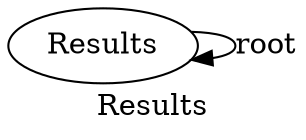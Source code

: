 digraph "Results" {
label="Results";
Results1 [style=filled, fillcolor=white, label=Results];
Results1 -> Results1  [label=root];
}
